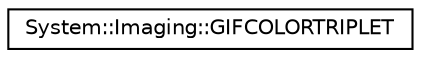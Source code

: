 digraph G
{
  edge [fontname="Helvetica",fontsize="10",labelfontname="Helvetica",labelfontsize="10"];
  node [fontname="Helvetica",fontsize="10",shape=record];
  rankdir="LR";
  Node1 [label="System::Imaging::GIFCOLORTRIPLET",height=0.2,width=0.4,color="black", fillcolor="white", style="filled",URL="$struct_system_1_1_imaging_1_1_g_i_f_c_o_l_o_r_t_r_i_p_l_e_t.html"];
}
